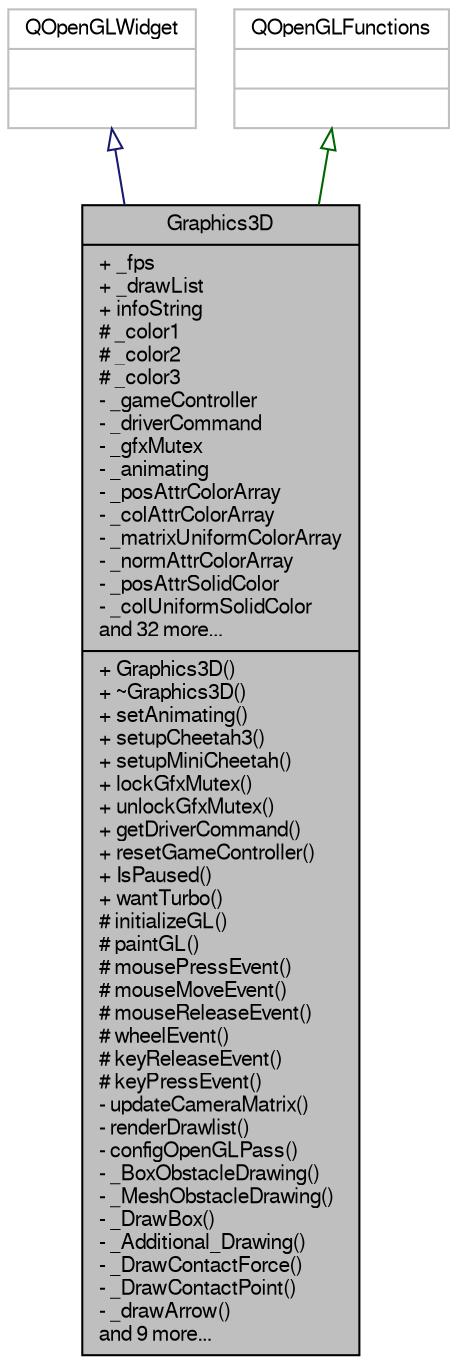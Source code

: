 digraph "Graphics3D"
{
  edge [fontname="FreeSans",fontsize="10",labelfontname="FreeSans",labelfontsize="10"];
  node [fontname="FreeSans",fontsize="10",shape=record];
  Node1 [label="{Graphics3D\n|+ _fps\l+ _drawList\l+ infoString\l# _color1\l# _color2\l# _color3\l- _gameController\l- _driverCommand\l- _gfxMutex\l- _animating\l- _posAttrColorArray\l- _colAttrColorArray\l- _matrixUniformColorArray\l- _normAttrColorArray\l- _posAttrSolidColor\l- _colUniformSolidColor\land 32 more...\l|+ Graphics3D()\l+ ~Graphics3D()\l+ setAnimating()\l+ setupCheetah3()\l+ setupMiniCheetah()\l+ lockGfxMutex()\l+ unlockGfxMutex()\l+ getDriverCommand()\l+ resetGameController()\l+ IsPaused()\l+ wantTurbo()\l# initializeGL()\l# paintGL()\l# mousePressEvent()\l# mouseMoveEvent()\l# mouseReleaseEvent()\l# wheelEvent()\l# keyReleaseEvent()\l# keyPressEvent()\l- updateCameraMatrix()\l- renderDrawlist()\l- configOpenGLPass()\l- _BoxObstacleDrawing()\l- _MeshObstacleDrawing()\l- _DrawBox()\l- _Additional_Drawing()\l- _DrawContactForce()\l- _DrawContactPoint()\l- _drawArrow()\land 9 more...\l}",height=0.2,width=0.4,color="black", fillcolor="grey75", style="filled", fontcolor="black"];
  Node2 -> Node1 [dir="back",color="midnightblue",fontsize="10",style="solid",arrowtail="onormal",fontname="FreeSans"];
  Node2 [label="{QOpenGLWidget\n||}",height=0.2,width=0.4,color="grey75", fillcolor="white", style="filled"];
  Node3 -> Node1 [dir="back",color="darkgreen",fontsize="10",style="solid",arrowtail="onormal",fontname="FreeSans"];
  Node3 [label="{QOpenGLFunctions\n||}",height=0.2,width=0.4,color="grey75", fillcolor="white", style="filled"];
}
